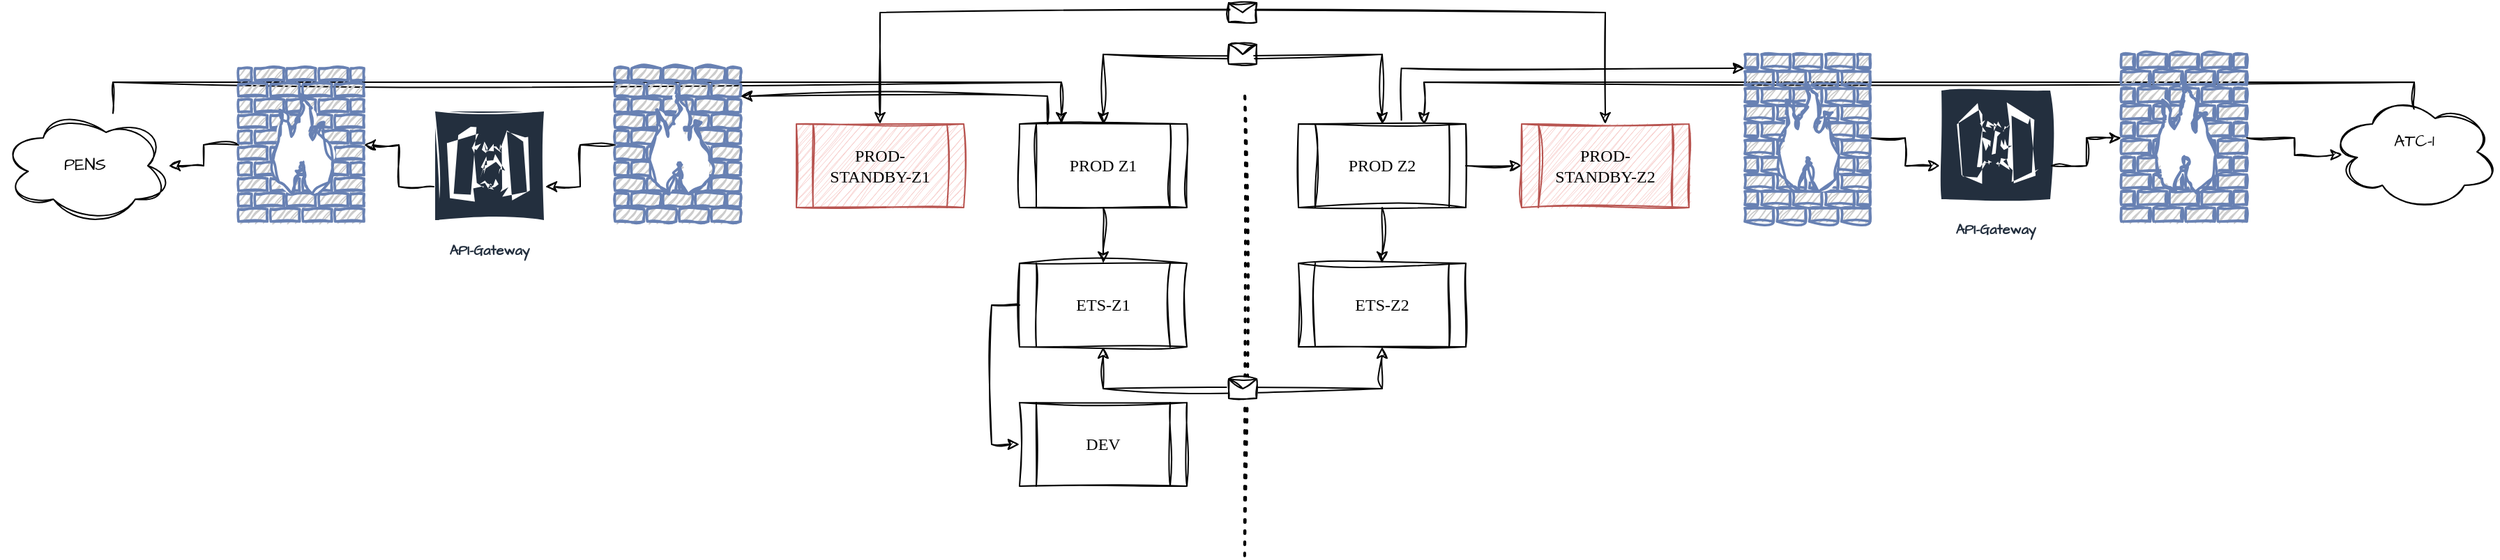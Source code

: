 <mxfile version="28.0.7">
  <diagram name="Seite-1" id="hUbSsvK2uhELkx5SCsLL">
    <mxGraphModel dx="1657" dy="872" grid="1" gridSize="10" guides="1" tooltips="1" connect="1" arrows="1" fold="1" page="1" pageScale="1" pageWidth="827" pageHeight="1169" math="0" shadow="0">
      <root>
        <mxCell id="0" />
        <mxCell id="1" parent="0" />
        <mxCell id="27taV9xG4Q7Hhe_aaaqA-1" value="" style="endArrow=none;dashed=1;html=1;dashPattern=1 3;strokeWidth=2;rounded=0;labelBackgroundColor=none;fontColor=default;sketch=1;curveFitting=1;jiggle=2;" edge="1" parent="1">
          <mxGeometry width="50" height="50" relative="1" as="geometry">
            <mxPoint x="1261.43" y="830" as="sourcePoint" />
            <mxPoint x="1261.43" y="495" as="targetPoint" />
          </mxGeometry>
        </mxCell>
        <mxCell id="27taV9xG4Q7Hhe_aaaqA-2" value="ETS-Z1" style="shape=process;whiteSpace=wrap;html=1;backgroundOutline=1;labelBackgroundColor=none;rounded=0;sketch=1;curveFitting=1;jiggle=2;fontFamily=Comic Sans MS;" vertex="1" parent="1">
          <mxGeometry x="1100" y="620" width="120" height="60" as="geometry" />
        </mxCell>
        <mxCell id="27taV9xG4Q7Hhe_aaaqA-3" value="DEV" style="shape=process;whiteSpace=wrap;html=1;backgroundOutline=1;labelBackgroundColor=none;rounded=0;sketch=1;curveFitting=1;jiggle=2;fontFamily=Comic Sans MS;" vertex="1" parent="1">
          <mxGeometry x="1100" y="720" width="120" height="60" as="geometry" />
        </mxCell>
        <mxCell id="27taV9xG4Q7Hhe_aaaqA-4" style="edgeStyle=orthogonalEdgeStyle;rounded=0;sketch=1;hachureGap=4;jiggle=2;curveFitting=1;orthogonalLoop=1;jettySize=auto;html=1;exitX=0;exitY=0.5;exitDx=0;exitDy=0;entryX=0;entryY=0.5;entryDx=0;entryDy=0;fontFamily=Architects Daughter;fontSource=https%3A%2F%2Ffonts.googleapis.com%2Fcss%3Ffamily%3DArchitects%2BDaughter;" edge="1" parent="1" source="27taV9xG4Q7Hhe_aaaqA-2" target="27taV9xG4Q7Hhe_aaaqA-3">
          <mxGeometry relative="1" as="geometry">
            <Array as="points">
              <mxPoint x="1080" y="650" />
              <mxPoint x="1080" y="750" />
            </Array>
          </mxGeometry>
        </mxCell>
        <mxCell id="27taV9xG4Q7Hhe_aaaqA-5" value="PROD Z1" style="shape=process;whiteSpace=wrap;html=1;backgroundOutline=1;labelBackgroundColor=none;rounded=0;sketch=1;curveFitting=1;jiggle=2;fontFamily=Comic Sans MS;" vertex="1" parent="1">
          <mxGeometry x="1100" y="520" width="120" height="60" as="geometry" />
        </mxCell>
        <mxCell id="27taV9xG4Q7Hhe_aaaqA-6" style="edgeStyle=orthogonalEdgeStyle;rounded=0;orthogonalLoop=1;jettySize=auto;html=1;exitX=0.5;exitY=1;exitDx=0;exitDy=0;labelBackgroundColor=none;fontColor=default;sketch=1;curveFitting=1;jiggle=2;" edge="1" parent="1" source="27taV9xG4Q7Hhe_aaaqA-9" target="27taV9xG4Q7Hhe_aaaqA-16">
          <mxGeometry relative="1" as="geometry" />
        </mxCell>
        <mxCell id="27taV9xG4Q7Hhe_aaaqA-7" style="edgeStyle=orthogonalEdgeStyle;rounded=0;sketch=1;hachureGap=4;jiggle=2;curveFitting=1;orthogonalLoop=1;jettySize=auto;html=1;fontFamily=Architects Daughter;fontSource=https%3A%2F%2Ffonts.googleapis.com%2Fcss%3Ffamily%3DArchitects%2BDaughter;exitX=0.615;exitY=-0.047;exitDx=0;exitDy=0;exitPerimeter=0;" edge="1" parent="1" source="27taV9xG4Q7Hhe_aaaqA-9" target="27taV9xG4Q7Hhe_aaaqA-28">
          <mxGeometry relative="1" as="geometry">
            <Array as="points">
              <mxPoint x="1374" y="480" />
            </Array>
          </mxGeometry>
        </mxCell>
        <mxCell id="27taV9xG4Q7Hhe_aaaqA-8" style="edgeStyle=orthogonalEdgeStyle;rounded=1;sketch=1;hachureGap=4;jiggle=2;curveFitting=1;orthogonalLoop=1;jettySize=auto;html=1;entryX=0;entryY=0.5;entryDx=0;entryDy=0;fontFamily=Architects Daughter;fontSource=https%3A%2F%2Ffonts.googleapis.com%2Fcss%3Ffamily%3DArchitects%2BDaughter;" edge="1" parent="1" source="27taV9xG4Q7Hhe_aaaqA-9" target="27taV9xG4Q7Hhe_aaaqA-10">
          <mxGeometry relative="1" as="geometry" />
        </mxCell>
        <mxCell id="27taV9xG4Q7Hhe_aaaqA-9" value="PROD Z2" style="shape=process;whiteSpace=wrap;html=1;backgroundOutline=1;labelBackgroundColor=none;rounded=0;sketch=1;curveFitting=1;jiggle=2;fontFamily=Comic Sans MS;" vertex="1" parent="1">
          <mxGeometry x="1300" y="520" width="120" height="60" as="geometry" />
        </mxCell>
        <mxCell id="27taV9xG4Q7Hhe_aaaqA-10" value="PROD-STANDBY-Z2" style="shape=process;whiteSpace=wrap;html=1;backgroundOutline=1;labelBackgroundColor=none;rounded=0;sketch=1;curveFitting=1;jiggle=2;fontFamily=Comic Sans MS;fillColor=#f8cecc;strokeColor=#b85450;" vertex="1" parent="1">
          <mxGeometry x="1460" y="520" width="120" height="60" as="geometry" />
        </mxCell>
        <mxCell id="27taV9xG4Q7Hhe_aaaqA-11" value="PROD-STANDBY-Z1" style="shape=process;whiteSpace=wrap;html=1;backgroundOutline=1;labelBackgroundColor=none;rounded=0;sketch=1;curveFitting=1;jiggle=2;fontFamily=Comic Sans MS;fillColor=#f8cecc;strokeColor=#b85450;" vertex="1" parent="1">
          <mxGeometry x="940" y="520" width="120" height="60" as="geometry" />
        </mxCell>
        <mxCell id="27taV9xG4Q7Hhe_aaaqA-12" value="" style="endArrow=classic;html=1;rounded=0;exitX=0.5;exitY=0;exitDx=0;exitDy=0;edgeStyle=orthogonalEdgeStyle;entryX=0.5;entryY=0;entryDx=0;entryDy=0;startArrow=classic;startFill=1;labelBackgroundColor=none;fontColor=default;sketch=1;curveFitting=1;jiggle=2;" edge="1" parent="1" source="27taV9xG4Q7Hhe_aaaqA-11" target="27taV9xG4Q7Hhe_aaaqA-10">
          <mxGeometry relative="1" as="geometry">
            <mxPoint x="1050" y="480" as="sourcePoint" />
            <mxPoint x="1150" y="480" as="targetPoint" />
            <Array as="points">
              <mxPoint x="1000" y="440" />
              <mxPoint x="1520" y="440" />
            </Array>
          </mxGeometry>
        </mxCell>
        <mxCell id="27taV9xG4Q7Hhe_aaaqA-13" value="" style="shape=message;html=1;outlineConnect=0;labelBackgroundColor=none;rounded=0;sketch=1;curveFitting=1;jiggle=2;" vertex="1" parent="27taV9xG4Q7Hhe_aaaqA-12">
          <mxGeometry width="20" height="14" relative="1" as="geometry">
            <mxPoint x="-10" y="-7" as="offset" />
          </mxGeometry>
        </mxCell>
        <mxCell id="27taV9xG4Q7Hhe_aaaqA-14" value="" style="endArrow=classic;html=1;rounded=0;exitX=0.5;exitY=0;exitDx=0;exitDy=0;edgeStyle=orthogonalEdgeStyle;entryX=0.5;entryY=0;entryDx=0;entryDy=0;startArrow=classic;startFill=1;labelBackgroundColor=none;fontColor=default;sketch=1;curveFitting=1;jiggle=2;" edge="1" parent="1" source="27taV9xG4Q7Hhe_aaaqA-5" target="27taV9xG4Q7Hhe_aaaqA-9">
          <mxGeometry relative="1" as="geometry">
            <mxPoint x="1010" y="530" as="sourcePoint" />
            <mxPoint x="1530" y="530" as="targetPoint" />
            <Array as="points">
              <mxPoint x="1160" y="470" />
              <mxPoint x="1360" y="470" />
            </Array>
          </mxGeometry>
        </mxCell>
        <mxCell id="27taV9xG4Q7Hhe_aaaqA-15" value="" style="shape=message;html=1;outlineConnect=0;labelBackgroundColor=none;rounded=0;sketch=1;curveFitting=1;jiggle=2;" vertex="1" parent="27taV9xG4Q7Hhe_aaaqA-14">
          <mxGeometry width="20" height="14" relative="1" as="geometry">
            <mxPoint x="-10" y="-7" as="offset" />
          </mxGeometry>
        </mxCell>
        <mxCell id="27taV9xG4Q7Hhe_aaaqA-16" value="ETS-Z2" style="shape=process;whiteSpace=wrap;html=1;backgroundOutline=1;labelBackgroundColor=none;rounded=0;sketch=1;curveFitting=1;jiggle=2;fontFamily=Comic Sans MS;" vertex="1" parent="1">
          <mxGeometry x="1300" y="620" width="120" height="60" as="geometry" />
        </mxCell>
        <mxCell id="27taV9xG4Q7Hhe_aaaqA-17" value="" style="endArrow=classic;html=1;rounded=0;exitX=0.5;exitY=1;exitDx=0;exitDy=0;entryX=0.5;entryY=0;entryDx=0;entryDy=0;labelBackgroundColor=none;fontColor=default;sketch=1;curveFitting=1;jiggle=2;" edge="1" parent="1" source="27taV9xG4Q7Hhe_aaaqA-5" target="27taV9xG4Q7Hhe_aaaqA-2">
          <mxGeometry width="50" height="50" relative="1" as="geometry">
            <mxPoint x="1140" y="700" as="sourcePoint" />
            <mxPoint x="1190" y="650" as="targetPoint" />
            <Array as="points">
              <mxPoint x="1160" y="610" />
            </Array>
          </mxGeometry>
        </mxCell>
        <mxCell id="27taV9xG4Q7Hhe_aaaqA-18" style="edgeStyle=orthogonalEdgeStyle;rounded=0;sketch=1;hachureGap=4;jiggle=2;curveFitting=1;orthogonalLoop=1;jettySize=auto;html=1;entryX=0.25;entryY=0;entryDx=0;entryDy=0;fontFamily=Architects Daughter;fontSource=https%3A%2F%2Ffonts.googleapis.com%2Fcss%3Ffamily%3DArchitects%2BDaughter;" edge="1" parent="1" source="27taV9xG4Q7Hhe_aaaqA-19" target="27taV9xG4Q7Hhe_aaaqA-5">
          <mxGeometry relative="1" as="geometry">
            <Array as="points">
              <mxPoint x="450" y="490" />
              <mxPoint x="1130" y="490" />
            </Array>
          </mxGeometry>
        </mxCell>
        <mxCell id="27taV9xG4Q7Hhe_aaaqA-19" value="PENS" style="ellipse;shape=cloud;whiteSpace=wrap;html=1;sketch=1;hachureGap=4;jiggle=2;curveFitting=1;fontFamily=Architects Daughter;fontSource=https%3A%2F%2Ffonts.googleapis.com%2Fcss%3Ffamily%3DArchitects%2BDaughter;" vertex="1" parent="1">
          <mxGeometry x="370" y="510" width="120" height="80" as="geometry" />
        </mxCell>
        <mxCell id="27taV9xG4Q7Hhe_aaaqA-20" style="edgeStyle=orthogonalEdgeStyle;rounded=0;sketch=1;hachureGap=4;jiggle=2;curveFitting=1;orthogonalLoop=1;jettySize=auto;html=1;fontFamily=Architects Daughter;fontSource=https%3A%2F%2Ffonts.googleapis.com%2Fcss%3Ffamily%3DArchitects%2BDaughter;" edge="1" parent="1" source="27taV9xG4Q7Hhe_aaaqA-21" target="27taV9xG4Q7Hhe_aaaqA-31">
          <mxGeometry relative="1" as="geometry" />
        </mxCell>
        <mxCell id="27taV9xG4Q7Hhe_aaaqA-21" value="" style="fontColor=#0066CC;verticalAlign=top;verticalLabelPosition=bottom;labelPosition=center;align=center;html=1;outlineConnect=0;fillColor=#CCCCCC;strokeColor=#6881B3;gradientColor=none;gradientDirection=north;strokeWidth=2;shape=mxgraph.networks.firewall;sketch=1;hachureGap=4;jiggle=2;curveFitting=1;fontFamily=Architects Daughter;fontSource=https%3A%2F%2Ffonts.googleapis.com%2Fcss%3Ffamily%3DArchitects%2BDaughter;" vertex="1" parent="1">
          <mxGeometry x="810" y="480" width="90" height="110" as="geometry" />
        </mxCell>
        <mxCell id="27taV9xG4Q7Hhe_aaaqA-22" style="edgeStyle=orthogonalEdgeStyle;rounded=0;sketch=1;hachureGap=4;jiggle=2;curveFitting=1;orthogonalLoop=1;jettySize=auto;html=1;exitX=0.167;exitY=0;exitDx=0;exitDy=0;fontFamily=Architects Daughter;fontSource=https%3A%2F%2Ffonts.googleapis.com%2Fcss%3Ffamily%3DArchitects%2BDaughter;exitPerimeter=0;" edge="1" parent="1" source="27taV9xG4Q7Hhe_aaaqA-5">
          <mxGeometry relative="1" as="geometry">
            <mxPoint x="900" y="500" as="targetPoint" />
            <Array as="points">
              <mxPoint x="1120" y="500" />
              <mxPoint x="900" y="500" />
            </Array>
          </mxGeometry>
        </mxCell>
        <mxCell id="27taV9xG4Q7Hhe_aaaqA-23" style="edgeStyle=orthogonalEdgeStyle;rounded=0;sketch=1;hachureGap=4;jiggle=2;curveFitting=1;orthogonalLoop=1;jettySize=auto;html=1;entryX=0.75;entryY=0;entryDx=0;entryDy=0;fontFamily=Architects Daughter;fontSource=https%3A%2F%2Ffonts.googleapis.com%2Fcss%3Ffamily%3DArchitects%2BDaughter;" edge="1" parent="1" target="27taV9xG4Q7Hhe_aaaqA-9">
          <mxGeometry relative="1" as="geometry">
            <mxPoint x="2100" y="510.0" as="sourcePoint" />
            <Array as="points">
              <mxPoint x="2100" y="490" />
              <mxPoint x="1390" y="490" />
            </Array>
          </mxGeometry>
        </mxCell>
        <mxCell id="27taV9xG4Q7Hhe_aaaqA-24" value="ATC-1&lt;div&gt;&lt;br&gt;&lt;/div&gt;" style="ellipse;shape=cloud;whiteSpace=wrap;html=1;sketch=1;hachureGap=4;jiggle=2;curveFitting=1;fontFamily=Architects Daughter;fontSource=https%3A%2F%2Ffonts.googleapis.com%2Fcss%3Ffamily%3DArchitects%2BDaughter;" vertex="1" parent="1">
          <mxGeometry x="2040" y="500" width="120" height="80" as="geometry" />
        </mxCell>
        <mxCell id="27taV9xG4Q7Hhe_aaaqA-25" style="edgeStyle=orthogonalEdgeStyle;rounded=0;sketch=1;hachureGap=4;jiggle=2;curveFitting=1;orthogonalLoop=1;jettySize=auto;html=1;fontFamily=Architects Daughter;fontSource=https%3A%2F%2Ffonts.googleapis.com%2Fcss%3Ffamily%3DArchitects%2BDaughter;" edge="1" parent="1" source="27taV9xG4Q7Hhe_aaaqA-26" target="27taV9xG4Q7Hhe_aaaqA-19">
          <mxGeometry relative="1" as="geometry" />
        </mxCell>
        <mxCell id="27taV9xG4Q7Hhe_aaaqA-26" value="" style="fontColor=#0066CC;verticalAlign=top;verticalLabelPosition=bottom;labelPosition=center;align=center;html=1;outlineConnect=0;fillColor=#CCCCCC;strokeColor=#6881B3;gradientColor=none;gradientDirection=north;strokeWidth=2;shape=mxgraph.networks.firewall;sketch=1;hachureGap=4;jiggle=2;curveFitting=1;fontFamily=Architects Daughter;fontSource=https%3A%2F%2Ffonts.googleapis.com%2Fcss%3Ffamily%3DArchitects%2BDaughter;" vertex="1" parent="1">
          <mxGeometry x="540" y="480" width="90" height="110" as="geometry" />
        </mxCell>
        <mxCell id="27taV9xG4Q7Hhe_aaaqA-27" style="edgeStyle=orthogonalEdgeStyle;rounded=0;sketch=1;hachureGap=4;jiggle=2;curveFitting=1;orthogonalLoop=1;jettySize=auto;html=1;exitX=1;exitY=0.5;exitDx=0;exitDy=0;exitPerimeter=0;fontFamily=Architects Daughter;fontSource=https%3A%2F%2Ffonts.googleapis.com%2Fcss%3Ffamily%3DArchitects%2BDaughter;" edge="1" parent="1" source="27taV9xG4Q7Hhe_aaaqA-28" target="27taV9xG4Q7Hhe_aaaqA-32">
          <mxGeometry relative="1" as="geometry" />
        </mxCell>
        <mxCell id="27taV9xG4Q7Hhe_aaaqA-28" value="" style="fontColor=#0066CC;verticalAlign=top;verticalLabelPosition=bottom;labelPosition=center;align=center;html=1;outlineConnect=0;fillColor=#CCCCCC;strokeColor=#6881B3;gradientColor=none;gradientDirection=north;strokeWidth=2;shape=mxgraph.networks.firewall;sketch=1;hachureGap=4;jiggle=2;curveFitting=1;fontFamily=Architects Daughter;fontSource=https%3A%2F%2Ffonts.googleapis.com%2Fcss%3Ffamily%3DArchitects%2BDaughter;" vertex="1" parent="1">
          <mxGeometry x="1620" y="470" width="90" height="120" as="geometry" />
        </mxCell>
        <mxCell id="27taV9xG4Q7Hhe_aaaqA-29" value="" style="fontColor=#0066CC;verticalAlign=top;verticalLabelPosition=bottom;labelPosition=center;align=center;html=1;outlineConnect=0;fillColor=#CCCCCC;strokeColor=#6881B3;gradientColor=none;gradientDirection=north;strokeWidth=2;shape=mxgraph.networks.firewall;sketch=1;hachureGap=4;jiggle=2;curveFitting=1;fontFamily=Architects Daughter;fontSource=https%3A%2F%2Ffonts.googleapis.com%2Fcss%3Ffamily%3DArchitects%2BDaughter;" vertex="1" parent="1">
          <mxGeometry x="1890" y="470" width="90" height="120" as="geometry" />
        </mxCell>
        <mxCell id="27taV9xG4Q7Hhe_aaaqA-30" style="edgeStyle=orthogonalEdgeStyle;rounded=0;sketch=1;hachureGap=4;jiggle=2;curveFitting=1;orthogonalLoop=1;jettySize=auto;html=1;fontFamily=Architects Daughter;fontSource=https%3A%2F%2Ffonts.googleapis.com%2Fcss%3Ffamily%3DArchitects%2BDaughter;" edge="1" parent="1" source="27taV9xG4Q7Hhe_aaaqA-31" target="27taV9xG4Q7Hhe_aaaqA-26">
          <mxGeometry relative="1" as="geometry" />
        </mxCell>
        <mxCell id="27taV9xG4Q7Hhe_aaaqA-31" value="API-Gateway" style="sketch=1;outlineConnect=0;fontColor=#232F3E;gradientColor=none;strokeColor=#ffffff;fillColor=#232F3E;dashed=0;verticalLabelPosition=middle;verticalAlign=bottom;align=center;html=1;whiteSpace=wrap;fontSize=10;fontStyle=1;spacing=3;shape=mxgraph.aws4.productIcon;prIcon=mxgraph.aws4.api_gateway;hachureGap=4;jiggle=2;curveFitting=1;fontFamily=Architects Daughter;fontSource=https%3A%2F%2Ffonts.googleapis.com%2Fcss%3Ffamily%3DArchitects%2BDaughter;" vertex="1" parent="1">
          <mxGeometry x="680" y="510" width="80" height="110" as="geometry" />
        </mxCell>
        <mxCell id="27taV9xG4Q7Hhe_aaaqA-32" value="API-Gateway" style="sketch=1;outlineConnect=0;fontColor=#232F3E;gradientColor=none;strokeColor=#ffffff;fillColor=#232F3E;dashed=0;verticalLabelPosition=middle;verticalAlign=bottom;align=center;html=1;whiteSpace=wrap;fontSize=10;fontStyle=1;spacing=3;shape=mxgraph.aws4.productIcon;prIcon=mxgraph.aws4.api_gateway;hachureGap=4;jiggle=2;curveFitting=1;fontFamily=Architects Daughter;fontSource=https%3A%2F%2Ffonts.googleapis.com%2Fcss%3Ffamily%3DArchitects%2BDaughter;" vertex="1" parent="1">
          <mxGeometry x="1760" y="495" width="80" height="110" as="geometry" />
        </mxCell>
        <mxCell id="27taV9xG4Q7Hhe_aaaqA-33" value="" style="endArrow=classic;html=1;rounded=0;exitX=0.5;exitY=1;exitDx=0;exitDy=0;edgeStyle=orthogonalEdgeStyle;entryX=0.5;entryY=1;entryDx=0;entryDy=0;startArrow=classic;startFill=1;labelBackgroundColor=none;fontColor=default;sketch=1;curveFitting=1;jiggle=2;" edge="1" parent="1" source="27taV9xG4Q7Hhe_aaaqA-2" target="27taV9xG4Q7Hhe_aaaqA-16">
          <mxGeometry relative="1" as="geometry">
            <mxPoint x="1165" y="760" as="sourcePoint" />
            <mxPoint x="1365" y="760" as="targetPoint" />
            <Array as="points">
              <mxPoint x="1160" y="710" />
              <mxPoint x="1360" y="710" />
            </Array>
          </mxGeometry>
        </mxCell>
        <mxCell id="27taV9xG4Q7Hhe_aaaqA-34" value="" style="shape=message;html=1;outlineConnect=0;labelBackgroundColor=none;rounded=0;sketch=1;curveFitting=1;jiggle=2;" vertex="1" parent="27taV9xG4Q7Hhe_aaaqA-33">
          <mxGeometry width="20" height="14" relative="1" as="geometry">
            <mxPoint x="-10" y="-7" as="offset" />
          </mxGeometry>
        </mxCell>
        <mxCell id="27taV9xG4Q7Hhe_aaaqA-35" style="edgeStyle=orthogonalEdgeStyle;rounded=0;sketch=1;hachureGap=4;jiggle=2;curveFitting=1;orthogonalLoop=1;jettySize=auto;html=1;entryX=0;entryY=0.5;entryDx=0;entryDy=0;entryPerimeter=0;fontFamily=Architects Daughter;fontSource=https%3A%2F%2Ffonts.googleapis.com%2Fcss%3Ffamily%3DArchitects%2BDaughter;" edge="1" parent="1" source="27taV9xG4Q7Hhe_aaaqA-32" target="27taV9xG4Q7Hhe_aaaqA-29">
          <mxGeometry relative="1" as="geometry" />
        </mxCell>
        <mxCell id="27taV9xG4Q7Hhe_aaaqA-36" style="edgeStyle=orthogonalEdgeStyle;rounded=0;sketch=1;hachureGap=4;jiggle=2;curveFitting=1;orthogonalLoop=1;jettySize=auto;html=1;entryX=0.07;entryY=0.4;entryDx=0;entryDy=0;entryPerimeter=0;fontFamily=Architects Daughter;fontSource=https%3A%2F%2Ffonts.googleapis.com%2Fcss%3Ffamily%3DArchitects%2BDaughter;" edge="1" parent="1" source="27taV9xG4Q7Hhe_aaaqA-29">
          <mxGeometry relative="1" as="geometry">
            <mxPoint x="2048.4" y="542" as="targetPoint" />
          </mxGeometry>
        </mxCell>
      </root>
    </mxGraphModel>
  </diagram>
</mxfile>

